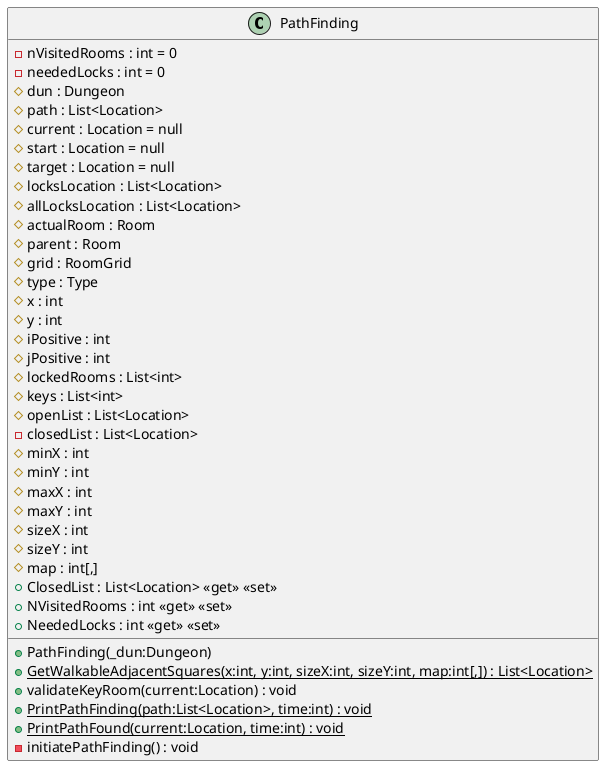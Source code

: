 @startuml
class PathFinding {
    - nVisitedRooms : int = 0
    - neededLocks : int = 0
    # dun : Dungeon
    # path : List<Location>
    # current : Location = null
    # start : Location = null
    # target : Location = null
    # locksLocation : List<Location>
    # allLocksLocation : List<Location>
    # actualRoom : Room
    # parent : Room
    # grid : RoomGrid
    # type : Type
    # x : int
    # y : int
    # iPositive : int
    # jPositive : int
    # lockedRooms : List<int>
    # keys : List<int>
    # openList : List<Location>
    - closedList : List<Location>
    # minX : int
    # minY : int
    # maxX : int
    # maxY : int
    # sizeX : int
    # sizeY : int
    # map : int[,]
    + ClosedList : List<Location> <<get>> <<set>>
    + NVisitedRooms : int <<get>> <<set>>
    + NeededLocks : int <<get>> <<set>>
    + PathFinding(_dun:Dungeon)
    + {static} GetWalkableAdjacentSquares(x:int, y:int, sizeX:int, sizeY:int, map:int[,]) : List<Location>
    + validateKeyRoom(current:Location) : void
    + {static} PrintPathFinding(path:List<Location>, time:int) : void
    + {static} PrintPathFound(current:Location, time:int) : void
    - initiatePathFinding() : void
}
@enduml

